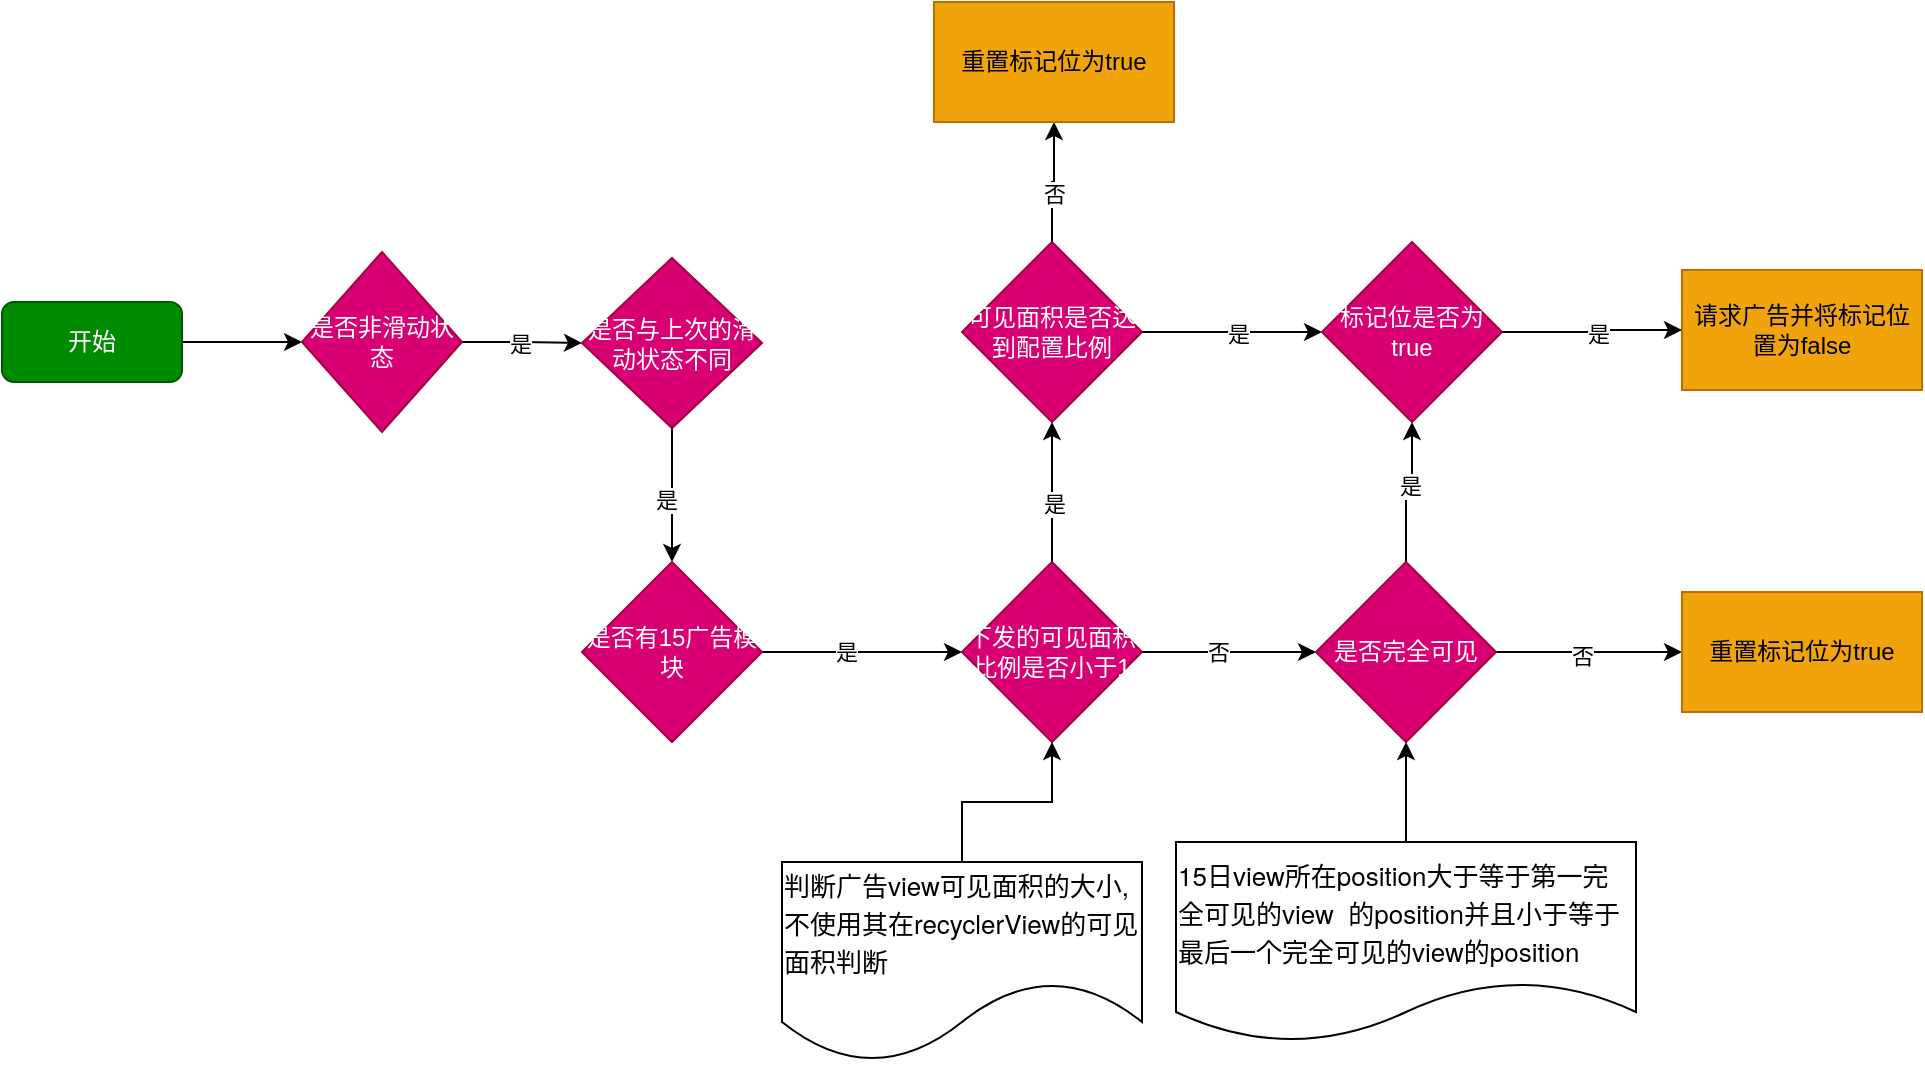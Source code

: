 <mxfile version="24.4.4" type="github">
  <diagram name="第 1 页" id="Zar_pOVk2RAQP8q4mv97">
    <mxGraphModel dx="1193" dy="1789" grid="1" gridSize="10" guides="1" tooltips="1" connect="1" arrows="1" fold="1" page="1" pageScale="1" pageWidth="827" pageHeight="1169" math="0" shadow="0">
      <root>
        <mxCell id="0" />
        <mxCell id="1" parent="0" />
        <mxCell id="X8xrKUzUA_T0-seAo927-33" value="" style="edgeStyle=orthogonalEdgeStyle;rounded=0;orthogonalLoop=1;jettySize=auto;html=1;" edge="1" parent="1" source="X8xrKUzUA_T0-seAo927-3" target="X8xrKUzUA_T0-seAo927-32">
          <mxGeometry relative="1" as="geometry" />
        </mxCell>
        <mxCell id="X8xrKUzUA_T0-seAo927-3" value="开始" style="rounded=1;whiteSpace=wrap;html=1;fillColor=#008a00;fontColor=#ffffff;strokeColor=#005700;" vertex="1" parent="1">
          <mxGeometry x="80" y="-130" width="90" height="40" as="geometry" />
        </mxCell>
        <mxCell id="X8xrKUzUA_T0-seAo927-14" value="请求广告并将标记位置为false" style="whiteSpace=wrap;html=1;fillColor=#f0a30a;fontColor=#000000;strokeColor=#BD7000;" vertex="1" parent="1">
          <mxGeometry x="920" y="-146" width="120" height="60" as="geometry" />
        </mxCell>
        <mxCell id="X8xrKUzUA_T0-seAo927-35" value="" style="edgeStyle=orthogonalEdgeStyle;rounded=0;orthogonalLoop=1;jettySize=auto;html=1;" edge="1" parent="1" source="X8xrKUzUA_T0-seAo927-32" target="X8xrKUzUA_T0-seAo927-34">
          <mxGeometry relative="1" as="geometry" />
        </mxCell>
        <mxCell id="X8xrKUzUA_T0-seAo927-36" value="是" style="edgeLabel;html=1;align=center;verticalAlign=middle;resizable=0;points=[];" vertex="1" connectable="0" parent="X8xrKUzUA_T0-seAo927-35">
          <mxGeometry x="-0.046" y="-1" relative="1" as="geometry">
            <mxPoint as="offset" />
          </mxGeometry>
        </mxCell>
        <mxCell id="X8xrKUzUA_T0-seAo927-32" value="是否非滑动状态" style="rhombus;whiteSpace=wrap;html=1;rounded=0;fillColor=#d80073;fontColor=#ffffff;strokeColor=#A50040;" vertex="1" parent="1">
          <mxGeometry x="230" y="-155" width="80" height="90" as="geometry" />
        </mxCell>
        <mxCell id="X8xrKUzUA_T0-seAo927-38" value="" style="edgeStyle=orthogonalEdgeStyle;rounded=0;orthogonalLoop=1;jettySize=auto;html=1;" edge="1" parent="1" source="X8xrKUzUA_T0-seAo927-34" target="X8xrKUzUA_T0-seAo927-37">
          <mxGeometry relative="1" as="geometry" />
        </mxCell>
        <mxCell id="X8xrKUzUA_T0-seAo927-39" value="是" style="edgeLabel;html=1;align=center;verticalAlign=middle;resizable=0;points=[];" vertex="1" connectable="0" parent="X8xrKUzUA_T0-seAo927-38">
          <mxGeometry x="0.08" y="-3" relative="1" as="geometry">
            <mxPoint as="offset" />
          </mxGeometry>
        </mxCell>
        <mxCell id="X8xrKUzUA_T0-seAo927-34" value="是否与上次的滑动状态不同" style="rhombus;whiteSpace=wrap;html=1;rounded=0;fillColor=#d80073;fontColor=#ffffff;strokeColor=#A50040;" vertex="1" parent="1">
          <mxGeometry x="370" y="-152" width="90" height="85" as="geometry" />
        </mxCell>
        <mxCell id="X8xrKUzUA_T0-seAo927-41" value="" style="edgeStyle=orthogonalEdgeStyle;rounded=0;orthogonalLoop=1;jettySize=auto;html=1;" edge="1" parent="1" source="X8xrKUzUA_T0-seAo927-37" target="X8xrKUzUA_T0-seAo927-40">
          <mxGeometry relative="1" as="geometry" />
        </mxCell>
        <mxCell id="X8xrKUzUA_T0-seAo927-42" value="是" style="edgeLabel;html=1;align=center;verticalAlign=middle;resizable=0;points=[];" vertex="1" connectable="0" parent="X8xrKUzUA_T0-seAo927-41">
          <mxGeometry x="-0.167" relative="1" as="geometry">
            <mxPoint as="offset" />
          </mxGeometry>
        </mxCell>
        <mxCell id="X8xrKUzUA_T0-seAo927-37" value="是否有15广告模块" style="rhombus;whiteSpace=wrap;html=1;rounded=0;fillColor=#d80073;fontColor=#ffffff;strokeColor=#A50040;" vertex="1" parent="1">
          <mxGeometry x="370" width="90" height="90" as="geometry" />
        </mxCell>
        <mxCell id="X8xrKUzUA_T0-seAo927-43" value="" style="edgeStyle=orthogonalEdgeStyle;rounded=0;orthogonalLoop=1;jettySize=auto;html=1;entryX=0;entryY=0.5;entryDx=0;entryDy=0;" edge="1" parent="1" source="X8xrKUzUA_T0-seAo927-40" target="X8xrKUzUA_T0-seAo927-49">
          <mxGeometry relative="1" as="geometry">
            <mxPoint x="840" y="-110.0" as="targetPoint" />
          </mxGeometry>
        </mxCell>
        <mxCell id="X8xrKUzUA_T0-seAo927-44" value="否" style="edgeLabel;html=1;align=center;verticalAlign=middle;resizable=0;points=[];" vertex="1" connectable="0" parent="X8xrKUzUA_T0-seAo927-43">
          <mxGeometry x="-0.133" relative="1" as="geometry">
            <mxPoint as="offset" />
          </mxGeometry>
        </mxCell>
        <mxCell id="X8xrKUzUA_T0-seAo927-46" value="" style="edgeStyle=orthogonalEdgeStyle;rounded=0;orthogonalLoop=1;jettySize=auto;html=1;" edge="1" parent="1" source="X8xrKUzUA_T0-seAo927-40" target="X8xrKUzUA_T0-seAo927-45">
          <mxGeometry relative="1" as="geometry" />
        </mxCell>
        <mxCell id="X8xrKUzUA_T0-seAo927-63" value="是" style="edgeLabel;html=1;align=center;verticalAlign=middle;resizable=0;points=[];" vertex="1" connectable="0" parent="X8xrKUzUA_T0-seAo927-46">
          <mxGeometry x="-0.154" y="-1" relative="1" as="geometry">
            <mxPoint as="offset" />
          </mxGeometry>
        </mxCell>
        <mxCell id="X8xrKUzUA_T0-seAo927-40" value="下发的可见面积比例是否小于1" style="rhombus;whiteSpace=wrap;html=1;rounded=0;fillColor=#d80073;fontColor=#ffffff;strokeColor=#A50040;" vertex="1" parent="1">
          <mxGeometry x="560" width="90" height="90" as="geometry" />
        </mxCell>
        <mxCell id="X8xrKUzUA_T0-seAo927-53" value="" style="edgeStyle=orthogonalEdgeStyle;rounded=0;orthogonalLoop=1;jettySize=auto;html=1;" edge="1" parent="1" source="X8xrKUzUA_T0-seAo927-45" target="X8xrKUzUA_T0-seAo927-50">
          <mxGeometry relative="1" as="geometry" />
        </mxCell>
        <mxCell id="X8xrKUzUA_T0-seAo927-54" value="是" style="edgeLabel;html=1;align=center;verticalAlign=middle;resizable=0;points=[];" vertex="1" connectable="0" parent="X8xrKUzUA_T0-seAo927-53">
          <mxGeometry x="0.058" y="-1" relative="1" as="geometry">
            <mxPoint as="offset" />
          </mxGeometry>
        </mxCell>
        <mxCell id="X8xrKUzUA_T0-seAo927-60" value="" style="edgeStyle=orthogonalEdgeStyle;rounded=0;orthogonalLoop=1;jettySize=auto;html=1;" edge="1" parent="1" source="X8xrKUzUA_T0-seAo927-45" target="X8xrKUzUA_T0-seAo927-59">
          <mxGeometry relative="1" as="geometry" />
        </mxCell>
        <mxCell id="X8xrKUzUA_T0-seAo927-61" value="否" style="edgeLabel;html=1;align=center;verticalAlign=middle;resizable=0;points=[];" vertex="1" connectable="0" parent="X8xrKUzUA_T0-seAo927-60">
          <mxGeometry x="-0.224" y="-1" relative="1" as="geometry">
            <mxPoint y="-1" as="offset" />
          </mxGeometry>
        </mxCell>
        <mxCell id="X8xrKUzUA_T0-seAo927-45" value="可见面积是否达到配置比例" style="rhombus;whiteSpace=wrap;html=1;rounded=0;fillColor=#d80073;fontColor=#ffffff;strokeColor=#A50040;" vertex="1" parent="1">
          <mxGeometry x="560" y="-160" width="90" height="90" as="geometry" />
        </mxCell>
        <mxCell id="X8xrKUzUA_T0-seAo927-48" value="" style="edgeStyle=orthogonalEdgeStyle;rounded=0;orthogonalLoop=1;jettySize=auto;html=1;entryX=0.5;entryY=1;entryDx=0;entryDy=0;" edge="1" parent="1" source="X8xrKUzUA_T0-seAo927-47" target="X8xrKUzUA_T0-seAo927-49">
          <mxGeometry relative="1" as="geometry">
            <mxPoint x="900" y="-140.0" as="targetPoint" />
          </mxGeometry>
        </mxCell>
        <mxCell id="X8xrKUzUA_T0-seAo927-47" value="&lt;p style=&quot;margin: 0px; font-variant-numeric: normal; font-variant-east-asian: normal; font-variant-alternates: normal; font-kerning: auto; font-optical-sizing: auto; font-feature-settings: normal; font-variation-settings: normal; font-variant-position: normal; font-stretch: normal; font-size: 13px; line-height: normal; font-family: &amp;quot;Helvetica Neue&amp;quot;; text-align: start;&quot; class=&quot;p1&quot;&gt;15&lt;span style=&quot;font-variant-numeric: normal; font-variant-east-asian: normal; font-variant-alternates: normal; font-kerning: auto; font-optical-sizing: auto; font-feature-settings: normal; font-variation-settings: normal; font-variant-position: normal; font-stretch: normal; line-height: normal; font-family: &amp;quot;PingFang SC&amp;quot;;&quot; class=&quot;s1&quot;&gt;日&lt;/span&gt;view&lt;span style=&quot;font-variant-numeric: normal; font-variant-east-asian: normal; font-variant-alternates: normal; font-kerning: auto; font-optical-sizing: auto; font-feature-settings: normal; font-variation-settings: normal; font-variant-position: normal; font-stretch: normal; line-height: normal; font-family: &amp;quot;PingFang SC&amp;quot;;&quot; class=&quot;s1&quot;&gt;所在&lt;/span&gt;position&lt;span style=&quot;font-variant-numeric: normal; font-variant-east-asian: normal; font-variant-alternates: normal; font-kerning: auto; font-optical-sizing: auto; font-feature-settings: normal; font-variation-settings: normal; font-variant-position: normal; font-stretch: normal; line-height: normal; font-family: &amp;quot;PingFang SC&amp;quot;;&quot; class=&quot;s1&quot;&gt;大于等于第一完全可见的&lt;/span&gt;view&lt;span class=&quot;Apple-converted-space&quot;&gt;&amp;nbsp; &lt;/span&gt;&lt;span style=&quot;font-variant-numeric: normal; font-variant-east-asian: normal; font-variant-alternates: normal; font-kerning: auto; font-optical-sizing: auto; font-feature-settings: normal; font-variation-settings: normal; font-variant-position: normal; font-stretch: normal; line-height: normal; font-family: &amp;quot;PingFang SC&amp;quot;;&quot; class=&quot;s1&quot;&gt;的&lt;/span&gt;position&lt;span style=&quot;font-variant-numeric: normal; font-variant-east-asian: normal; font-variant-alternates: normal; font-kerning: auto; font-optical-sizing: auto; font-feature-settings: normal; font-variation-settings: normal; font-variant-position: normal; font-stretch: normal; line-height: normal; font-family: &amp;quot;PingFang SC&amp;quot;;&quot; class=&quot;s1&quot;&gt;并且小于等于最后一个完全可见的&lt;/span&gt;view&lt;span style=&quot;font-variant-numeric: normal; font-variant-east-asian: normal; font-variant-alternates: normal; font-kerning: auto; font-optical-sizing: auto; font-feature-settings: normal; font-variation-settings: normal; font-variant-position: normal; font-stretch: normal; line-height: normal; font-family: &amp;quot;PingFang SC&amp;quot;;&quot; class=&quot;s1&quot;&gt;的&lt;/span&gt;position&lt;/p&gt;" style="shape=document;whiteSpace=wrap;html=1;boundedLbl=1;" vertex="1" parent="1">
          <mxGeometry x="667" y="140" width="230" height="100" as="geometry" />
        </mxCell>
        <mxCell id="X8xrKUzUA_T0-seAo927-51" value="" style="edgeStyle=orthogonalEdgeStyle;rounded=0;orthogonalLoop=1;jettySize=auto;html=1;" edge="1" parent="1" source="X8xrKUzUA_T0-seAo927-49" target="X8xrKUzUA_T0-seAo927-50">
          <mxGeometry relative="1" as="geometry" />
        </mxCell>
        <mxCell id="X8xrKUzUA_T0-seAo927-52" value="是" style="edgeLabel;html=1;align=center;verticalAlign=middle;resizable=0;points=[];" vertex="1" connectable="0" parent="X8xrKUzUA_T0-seAo927-51">
          <mxGeometry x="0.014" y="3" relative="1" as="geometry">
            <mxPoint as="offset" />
          </mxGeometry>
        </mxCell>
        <mxCell id="X8xrKUzUA_T0-seAo927-58" value="" style="edgeStyle=orthogonalEdgeStyle;rounded=0;orthogonalLoop=1;jettySize=auto;html=1;" edge="1" parent="1" source="X8xrKUzUA_T0-seAo927-49" target="X8xrKUzUA_T0-seAo927-57">
          <mxGeometry relative="1" as="geometry" />
        </mxCell>
        <mxCell id="X8xrKUzUA_T0-seAo927-62" value="否" style="edgeLabel;html=1;align=center;verticalAlign=middle;resizable=0;points=[];" vertex="1" connectable="0" parent="X8xrKUzUA_T0-seAo927-58">
          <mxGeometry x="-0.071" y="-2" relative="1" as="geometry">
            <mxPoint as="offset" />
          </mxGeometry>
        </mxCell>
        <mxCell id="X8xrKUzUA_T0-seAo927-49" value="是否完全可见" style="rhombus;whiteSpace=wrap;html=1;rounded=0;fillColor=#d80073;fontColor=#ffffff;strokeColor=#A50040;" vertex="1" parent="1">
          <mxGeometry x="737" width="90" height="90" as="geometry" />
        </mxCell>
        <mxCell id="X8xrKUzUA_T0-seAo927-55" value="" style="edgeStyle=orthogonalEdgeStyle;rounded=0;orthogonalLoop=1;jettySize=auto;html=1;" edge="1" parent="1" source="X8xrKUzUA_T0-seAo927-50" target="X8xrKUzUA_T0-seAo927-14">
          <mxGeometry relative="1" as="geometry" />
        </mxCell>
        <mxCell id="X8xrKUzUA_T0-seAo927-56" value="是" style="edgeLabel;html=1;align=center;verticalAlign=middle;resizable=0;points=[];" vertex="1" connectable="0" parent="X8xrKUzUA_T0-seAo927-55">
          <mxGeometry x="0.067" y="-2" relative="1" as="geometry">
            <mxPoint as="offset" />
          </mxGeometry>
        </mxCell>
        <mxCell id="X8xrKUzUA_T0-seAo927-50" value="标记位是否为true" style="rhombus;whiteSpace=wrap;html=1;rounded=0;fillColor=#d80073;fontColor=#ffffff;strokeColor=#A50040;" vertex="1" parent="1">
          <mxGeometry x="740" y="-160" width="90" height="90" as="geometry" />
        </mxCell>
        <mxCell id="X8xrKUzUA_T0-seAo927-57" value="重置标记位为true" style="whiteSpace=wrap;html=1;fillColor=#f0a30a;fontColor=#000000;strokeColor=#BD7000;" vertex="1" parent="1">
          <mxGeometry x="920" y="15" width="120" height="60" as="geometry" />
        </mxCell>
        <mxCell id="X8xrKUzUA_T0-seAo927-59" value="重置标记位为true" style="whiteSpace=wrap;html=1;fillColor=#f0a30a;fontColor=#000000;strokeColor=#BD7000;" vertex="1" parent="1">
          <mxGeometry x="546" y="-280" width="120" height="60" as="geometry" />
        </mxCell>
        <mxCell id="X8xrKUzUA_T0-seAo927-65" style="edgeStyle=orthogonalEdgeStyle;rounded=0;orthogonalLoop=1;jettySize=auto;html=1;exitX=0.5;exitY=0;exitDx=0;exitDy=0;" edge="1" parent="1" source="X8xrKUzUA_T0-seAo927-64" target="X8xrKUzUA_T0-seAo927-40">
          <mxGeometry relative="1" as="geometry" />
        </mxCell>
        <mxCell id="X8xrKUzUA_T0-seAo927-64" value="&lt;p style=&quot;margin: 0px; font-variant-numeric: normal; font-variant-east-asian: normal; font-variant-alternates: normal; font-kerning: auto; font-optical-sizing: auto; font-feature-settings: normal; font-variation-settings: normal; font-variant-position: normal; font-stretch: normal; font-size: 13px; line-height: normal; font-family: &amp;quot;Helvetica Neue&amp;quot;; text-align: start;&quot; class=&quot;p1&quot;&gt;判断广告view可见面积的大小,不使用其在recyclerView的可见面积判断&lt;/p&gt;" style="shape=document;whiteSpace=wrap;html=1;boundedLbl=1;size=0.4;" vertex="1" parent="1">
          <mxGeometry x="470" y="150" width="180" height="100" as="geometry" />
        </mxCell>
      </root>
    </mxGraphModel>
  </diagram>
</mxfile>

